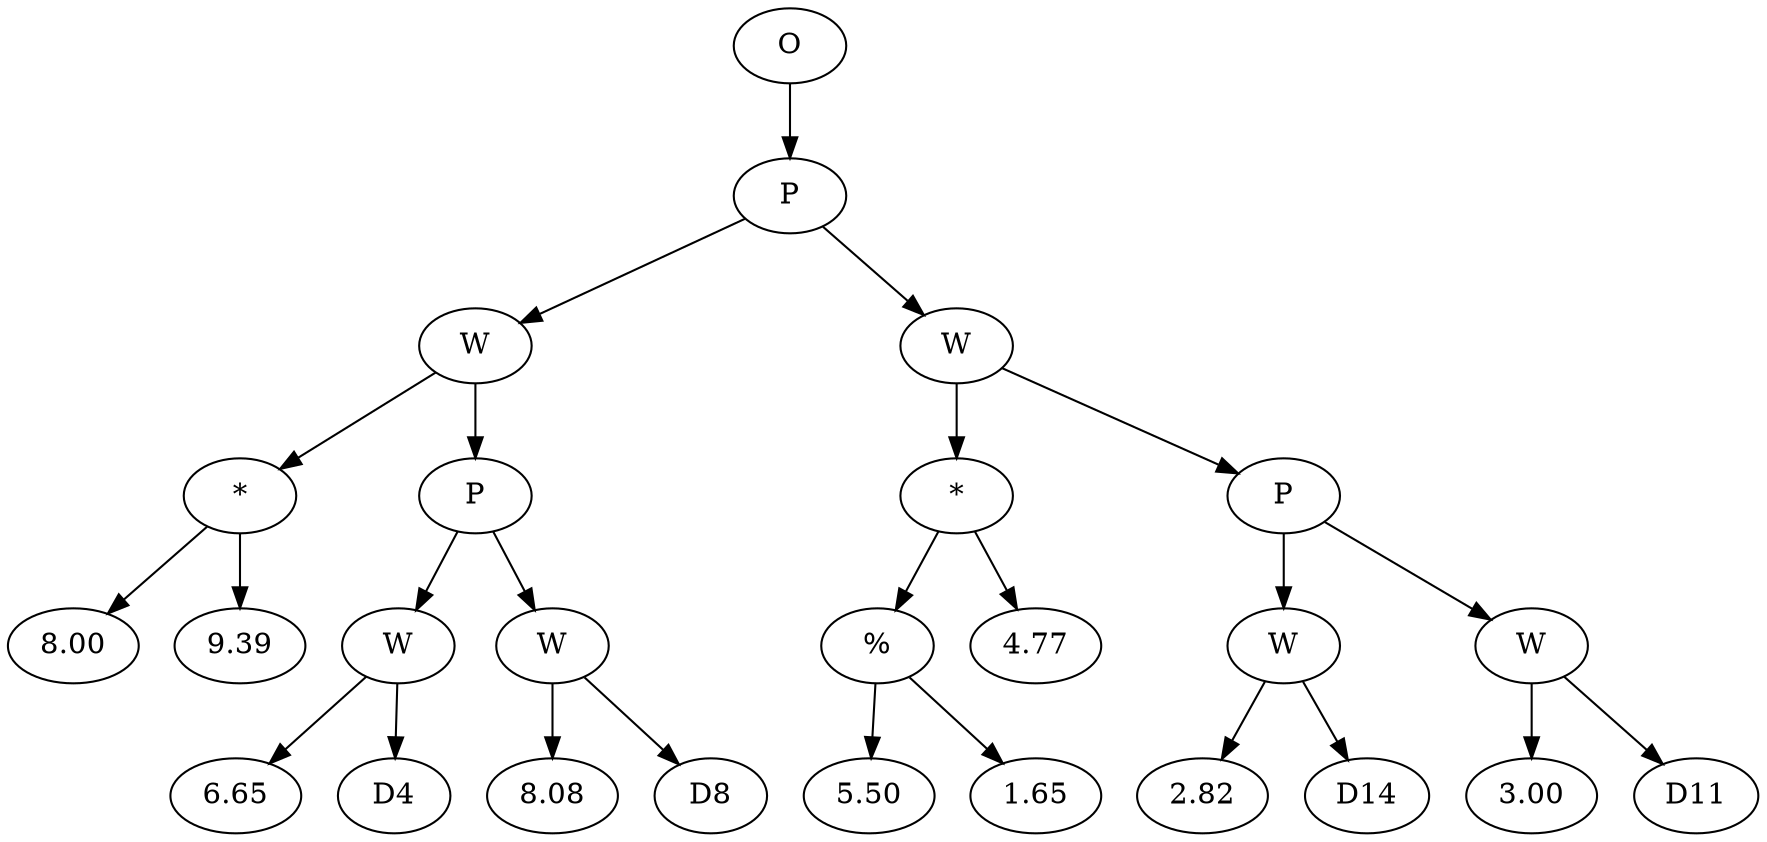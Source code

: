// Tree
digraph {
	1696744 [label=O]
	1696745 [label=P]
	1696744 -> 1696745
	1696746 [label=W]
	1696745 -> 1696746
	1696747 [label="*"]
	1696746 -> 1696747
	1696748 [label=8.00]
	1696747 -> 1696748
	1696749 [label=9.39]
	1696747 -> 1696749
	1696750 [label=P]
	1696746 -> 1696750
	1696751 [label=W]
	1696750 -> 1696751
	1696752 [label=6.65]
	1696751 -> 1696752
	1696753 [label=D4]
	1696751 -> 1696753
	1696754 [label=W]
	1696750 -> 1696754
	1696755 [label=8.08]
	1696754 -> 1696755
	1696756 [label=D8]
	1696754 -> 1696756
	1696757 [label=W]
	1696745 -> 1696757
	1696758 [label="*"]
	1696757 -> 1696758
	1696759 [label="%"]
	1696758 -> 1696759
	1696760 [label=5.50]
	1696759 -> 1696760
	1696761 [label=1.65]
	1696759 -> 1696761
	1696762 [label=4.77]
	1696758 -> 1696762
	1696763 [label=P]
	1696757 -> 1696763
	1696764 [label=W]
	1696763 -> 1696764
	1696765 [label=2.82]
	1696764 -> 1696765
	1696766 [label=D14]
	1696764 -> 1696766
	1696767 [label=W]
	1696763 -> 1696767
	1696768 [label=3.00]
	1696767 -> 1696768
	1696769 [label=D11]
	1696767 -> 1696769
}
